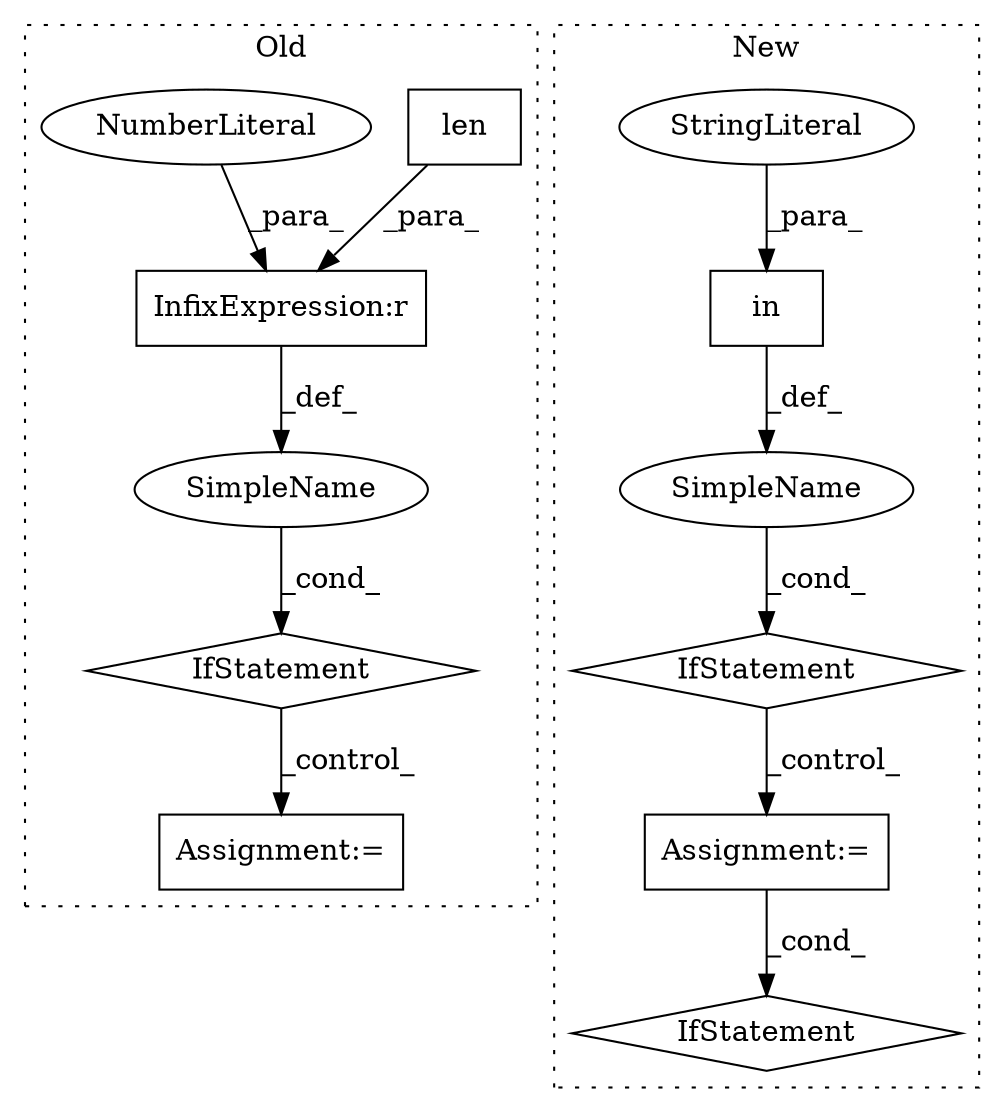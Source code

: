 digraph G {
subgraph cluster0 {
1 [label="len" a="32" s="1716,1725" l="4,1" shape="box"];
3 [label="InfixExpression:r" a="27" s="1726" l="4" shape="box"];
4 [label="NumberLiteral" a="34" s="1730" l="1" shape="ellipse"];
6 [label="IfStatement" a="25" s="1712,1731" l="4,2" shape="diamond"];
9 [label="Assignment:=" a="7" s="1752" l="1" shape="box"];
10 [label="SimpleName" a="42" s="" l="" shape="ellipse"];
label = "Old";
style="dotted";
}
subgraph cluster1 {
2 [label="in" a="105" s="2269" l="12" shape="box"];
5 [label="IfStatement" a="25" s="2259,2281" l="10,2" shape="diamond"];
7 [label="Assignment:=" a="7" s="2345" l="1" shape="box"];
8 [label="SimpleName" a="42" s="" l="" shape="ellipse"];
11 [label="StringLiteral" a="45" s="2269" l="3" shape="ellipse"];
12 [label="IfStatement" a="25" s="2803,2816" l="4,2" shape="diamond"];
label = "New";
style="dotted";
}
1 -> 3 [label="_para_"];
2 -> 8 [label="_def_"];
3 -> 10 [label="_def_"];
4 -> 3 [label="_para_"];
5 -> 7 [label="_control_"];
6 -> 9 [label="_control_"];
7 -> 12 [label="_cond_"];
8 -> 5 [label="_cond_"];
10 -> 6 [label="_cond_"];
11 -> 2 [label="_para_"];
}